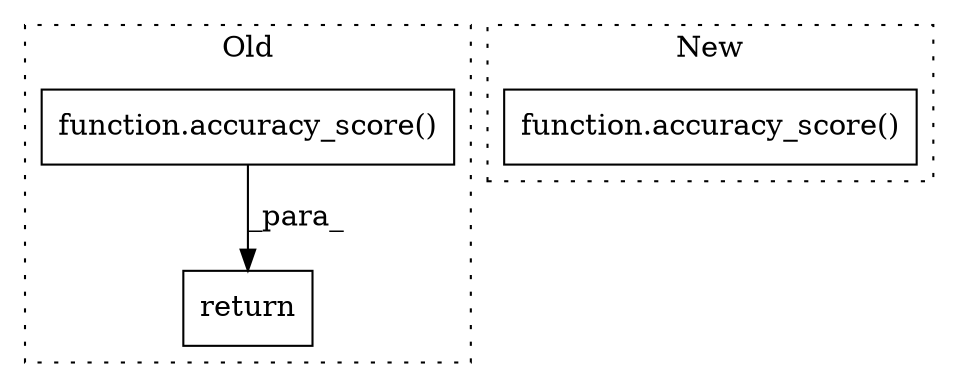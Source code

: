 digraph G {
subgraph cluster0 {
1 [label="function.accuracy_score()" a="75" s="3951,3999" l="15,1" shape="box"];
3 [label="return" a="93" s="3944" l="7" shape="box"];
label = "Old";
style="dotted";
}
subgraph cluster1 {
2 [label="function.accuracy_score()" a="75" s="4222,4251" l="15,1" shape="box"];
label = "New";
style="dotted";
}
1 -> 3 [label="_para_"];
}